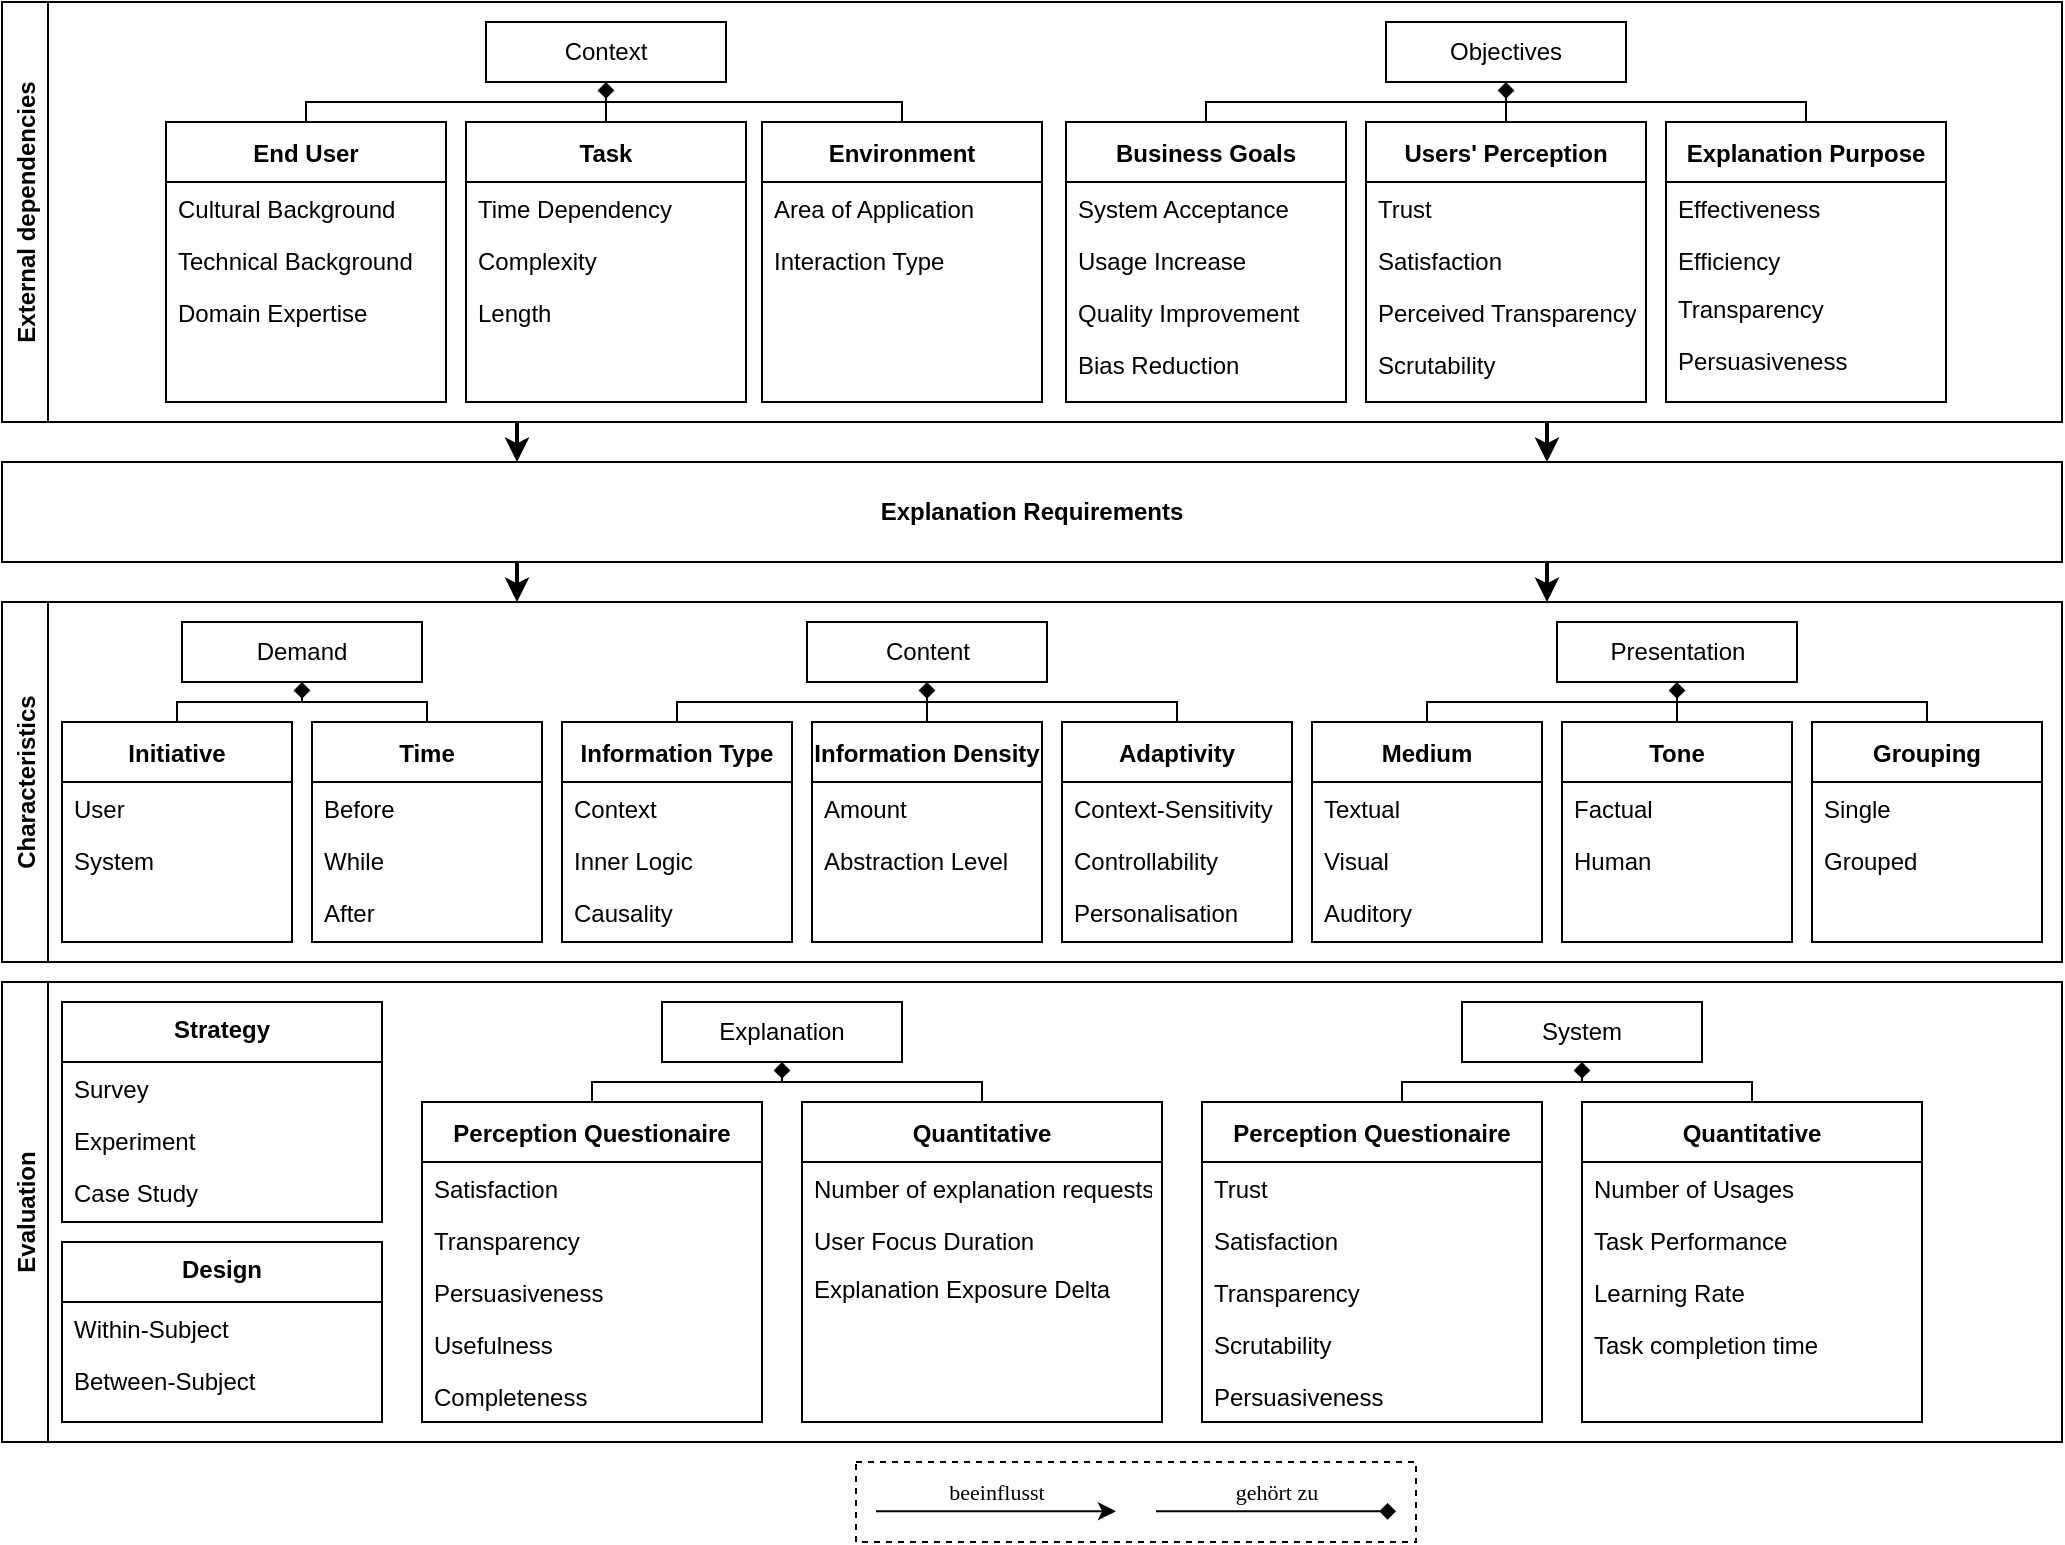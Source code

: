 <mxfile version="15.1.3" type="device"><diagram id="C5RBs43oDa-KdzZeNtuy" name="Page-1"><mxGraphModel dx="3444" dy="2651" grid="1" gridSize="10" guides="1" tooltips="1" connect="1" arrows="1" fold="1" page="1" pageScale="1" pageWidth="1169" pageHeight="827" math="0" shadow="0"><root><mxCell id="WIyWlLk6GJQsqaUBKTNV-0"/><mxCell id="WIyWlLk6GJQsqaUBKTNV-1" parent="WIyWlLk6GJQsqaUBKTNV-0"/><mxCell id="zXlkNPtyIkd81GcquIvF-4" value="Characteristics" style="swimlane;horizontal=0;" parent="WIyWlLk6GJQsqaUBKTNV-1" vertex="1"><mxGeometry x="-2320" y="-1340" width="1030" height="180" as="geometry"/></mxCell><mxCell id="cX1JRRFz-SlG2Lnxs6gq-3" style="edgeStyle=orthogonalEdgeStyle;rounded=0;orthogonalLoop=1;jettySize=auto;html=1;exitX=0.5;exitY=1;exitDx=0;exitDy=0;entryX=0.5;entryY=0;entryDx=0;entryDy=0;endArrow=none;endFill=0;" parent="zXlkNPtyIkd81GcquIvF-4" source="axrRriiLc44dSIja1zBE-99" target="axrRriiLc44dSIja1zBE-93" edge="1"><mxGeometry relative="1" as="geometry"><Array as="points"><mxPoint x="463" y="50"/><mxPoint x="588" y="50"/></Array></mxGeometry></mxCell><mxCell id="cX1JRRFz-SlG2Lnxs6gq-4" style="edgeStyle=orthogonalEdgeStyle;rounded=0;orthogonalLoop=1;jettySize=auto;html=1;exitX=0.5;exitY=1;exitDx=0;exitDy=0;entryX=0.5;entryY=0;entryDx=0;entryDy=0;endArrow=none;endFill=0;startArrow=diamond;startFill=1;" parent="zXlkNPtyIkd81GcquIvF-4" source="axrRriiLc44dSIja1zBE-99" target="axrRriiLc44dSIja1zBE-85" edge="1"><mxGeometry relative="1" as="geometry"><Array as="points"><mxPoint x="463" y="50"/><mxPoint x="338" y="50"/></Array></mxGeometry></mxCell><mxCell id="axrRriiLc44dSIja1zBE-99" value="Content" style="rounded=0;whiteSpace=wrap;html=1;" parent="zXlkNPtyIkd81GcquIvF-4" vertex="1"><mxGeometry x="402.5" y="10" width="120" height="30" as="geometry"/></mxCell><mxCell id="cX1JRRFz-SlG2Lnxs6gq-1" style="edgeStyle=orthogonalEdgeStyle;rounded=0;orthogonalLoop=1;jettySize=auto;html=1;exitX=0.5;exitY=1;exitDx=0;exitDy=0;entryX=0.5;entryY=0;entryDx=0;entryDy=0;endArrow=none;endFill=0;" parent="zXlkNPtyIkd81GcquIvF-4" source="4n96px9XmfsEtVFsLmV_-21" target="4n96px9XmfsEtVFsLmV_-15" edge="1"><mxGeometry relative="1" as="geometry"/></mxCell><mxCell id="cX1JRRFz-SlG2Lnxs6gq-2" style="edgeStyle=orthogonalEdgeStyle;rounded=0;orthogonalLoop=1;jettySize=auto;html=1;exitX=0.5;exitY=1;exitDx=0;exitDy=0;entryX=0.5;entryY=0;entryDx=0;entryDy=0;endArrow=none;endFill=0;" parent="zXlkNPtyIkd81GcquIvF-4" source="4n96px9XmfsEtVFsLmV_-21" target="4n96px9XmfsEtVFsLmV_-11" edge="1"><mxGeometry relative="1" as="geometry"><Array as="points"><mxPoint x="838" y="50"/><mxPoint x="963" y="50"/></Array></mxGeometry></mxCell><mxCell id="4n96px9XmfsEtVFsLmV_-21" value="Presentation" style="rounded=0;whiteSpace=wrap;html=1;" parent="zXlkNPtyIkd81GcquIvF-4" vertex="1"><mxGeometry x="777.5" y="10" width="120" height="30" as="geometry"/></mxCell><mxCell id="4n96px9XmfsEtVFsLmV_-40" style="edgeStyle=orthogonalEdgeStyle;rounded=0;orthogonalLoop=1;jettySize=auto;html=1;exitX=0.5;exitY=0;exitDx=0;exitDy=0;entryX=0.5;entryY=1;entryDx=0;entryDy=0;endArrow=diamond;endFill=1;startArrow=none;startFill=0;" parent="zXlkNPtyIkd81GcquIvF-4" source="4n96px9XmfsEtVFsLmV_-4" target="4n96px9XmfsEtVFsLmV_-21" edge="1"><mxGeometry relative="1" as="geometry"><Array as="points"><mxPoint x="713" y="50"/><mxPoint x="838" y="50"/></Array></mxGeometry></mxCell><mxCell id="4n96px9XmfsEtVFsLmV_-4" value="Medium" style="swimlane;fontStyle=1;align=center;verticalAlign=middle;childLayout=stackLayout;horizontal=1;startSize=30;horizontalStack=0;resizeParent=1;resizeLast=0;collapsible=1;marginBottom=0;rounded=0;shadow=0;strokeWidth=1;" parent="zXlkNPtyIkd81GcquIvF-4" vertex="1"><mxGeometry x="655" y="60" width="115" height="110" as="geometry"><mxRectangle x="20" y="320" width="160" height="26" as="alternateBounds"/></mxGeometry></mxCell><mxCell id="4n96px9XmfsEtVFsLmV_-5" value="Textual" style="text;align=left;verticalAlign=top;spacingLeft=4;spacingRight=4;overflow=hidden;rotatable=0;points=[[0,0.5],[1,0.5]];portConstraint=eastwest;" parent="4n96px9XmfsEtVFsLmV_-4" vertex="1"><mxGeometry y="30" width="115" height="26" as="geometry"/></mxCell><mxCell id="4n96px9XmfsEtVFsLmV_-7" value="Visual" style="text;align=left;verticalAlign=top;spacingLeft=4;spacingRight=4;overflow=hidden;rotatable=0;points=[[0,0.5],[1,0.5]];portConstraint=eastwest;rounded=0;shadow=0;html=0;" parent="4n96px9XmfsEtVFsLmV_-4" vertex="1"><mxGeometry y="56" width="115" height="26" as="geometry"/></mxCell><mxCell id="4n96px9XmfsEtVFsLmV_-6" value="Auditory" style="text;align=left;verticalAlign=top;spacingLeft=4;spacingRight=4;overflow=hidden;rotatable=0;points=[[0,0.5],[1,0.5]];portConstraint=eastwest;rounded=0;shadow=0;html=0;" parent="4n96px9XmfsEtVFsLmV_-4" vertex="1"><mxGeometry y="82" width="115" height="26" as="geometry"/></mxCell><mxCell id="4n96px9XmfsEtVFsLmV_-15" value="Tone" style="swimlane;fontStyle=1;align=center;verticalAlign=middle;childLayout=stackLayout;horizontal=1;startSize=30;horizontalStack=0;resizeParent=1;resizeLast=0;collapsible=1;marginBottom=0;rounded=0;shadow=0;strokeWidth=1;" parent="zXlkNPtyIkd81GcquIvF-4" vertex="1"><mxGeometry x="780" y="60" width="115" height="110" as="geometry"><mxRectangle x="20" y="320" width="160" height="26" as="alternateBounds"/></mxGeometry></mxCell><mxCell id="4n96px9XmfsEtVFsLmV_-17" value="Factual" style="text;align=left;verticalAlign=top;spacingLeft=4;spacingRight=4;overflow=hidden;rotatable=0;points=[[0,0.5],[1,0.5]];portConstraint=eastwest;rounded=0;shadow=0;html=0;" parent="4n96px9XmfsEtVFsLmV_-15" vertex="1"><mxGeometry y="30" width="115" height="26" as="geometry"/></mxCell><mxCell id="4n96px9XmfsEtVFsLmV_-16" value="Human" style="text;align=left;verticalAlign=top;spacingLeft=4;spacingRight=4;overflow=hidden;rotatable=0;points=[[0,0.5],[1,0.5]];portConstraint=eastwest;" parent="4n96px9XmfsEtVFsLmV_-15" vertex="1"><mxGeometry y="56" width="115" height="26" as="geometry"/></mxCell><mxCell id="axrRriiLc44dSIja1zBE-85" value="Information Type" style="swimlane;fontStyle=1;align=center;verticalAlign=middle;childLayout=stackLayout;horizontal=1;startSize=30;horizontalStack=0;resizeParent=1;resizeLast=0;collapsible=1;marginBottom=0;rounded=0;shadow=0;strokeWidth=1;" parent="zXlkNPtyIkd81GcquIvF-4" vertex="1"><mxGeometry x="280" y="60" width="115" height="110" as="geometry"><mxRectangle x="20" y="320" width="160" height="26" as="alternateBounds"/></mxGeometry></mxCell><mxCell id="axrRriiLc44dSIja1zBE-86" value="Context" style="text;align=left;verticalAlign=top;spacingLeft=4;spacingRight=4;overflow=hidden;rotatable=0;points=[[0,0.5],[1,0.5]];portConstraint=eastwest;" parent="axrRriiLc44dSIja1zBE-85" vertex="1"><mxGeometry y="30" width="115" height="26" as="geometry"/></mxCell><mxCell id="axrRriiLc44dSIja1zBE-87" value="Inner Logic" style="text;align=left;verticalAlign=top;spacingLeft=4;spacingRight=4;overflow=hidden;rotatable=0;points=[[0,0.5],[1,0.5]];portConstraint=eastwest;rounded=0;shadow=0;html=0;" parent="axrRriiLc44dSIja1zBE-85" vertex="1"><mxGeometry y="56" width="115" height="26" as="geometry"/></mxCell><mxCell id="axrRriiLc44dSIja1zBE-88" value="Causality" style="text;align=left;verticalAlign=top;spacingLeft=4;spacingRight=4;overflow=hidden;rotatable=0;points=[[0,0.5],[1,0.5]];portConstraint=eastwest;rounded=0;shadow=0;html=0;" parent="axrRriiLc44dSIja1zBE-85" vertex="1"><mxGeometry y="82" width="115" height="26" as="geometry"/></mxCell><mxCell id="axrRriiLc44dSIja1zBE-90" value="Information Density" style="swimlane;fontStyle=1;align=center;verticalAlign=middle;childLayout=stackLayout;horizontal=1;startSize=30;horizontalStack=0;resizeParent=1;resizeLast=0;collapsible=1;marginBottom=0;rounded=0;shadow=0;strokeWidth=1;" parent="zXlkNPtyIkd81GcquIvF-4" vertex="1"><mxGeometry x="405" y="60" width="115" height="110" as="geometry"><mxRectangle x="20" y="320" width="160" height="26" as="alternateBounds"/></mxGeometry></mxCell><mxCell id="axrRriiLc44dSIja1zBE-92" value="Amount" style="text;align=left;verticalAlign=top;spacingLeft=4;spacingRight=4;overflow=hidden;rotatable=0;points=[[0,0.5],[1,0.5]];portConstraint=eastwest;rounded=0;shadow=0;html=0;" parent="axrRriiLc44dSIja1zBE-90" vertex="1"><mxGeometry y="30" width="115" height="26" as="geometry"/></mxCell><mxCell id="axrRriiLc44dSIja1zBE-91" value="Abstraction Level" style="text;align=left;verticalAlign=top;spacingLeft=4;spacingRight=4;overflow=hidden;rotatable=0;points=[[0,0.5],[1,0.5]];portConstraint=eastwest;" parent="axrRriiLc44dSIja1zBE-90" vertex="1"><mxGeometry y="56" width="115" height="26" as="geometry"/></mxCell><mxCell id="axrRriiLc44dSIja1zBE-98" style="edgeStyle=orthogonalEdgeStyle;rounded=0;orthogonalLoop=1;jettySize=auto;html=1;entryX=0.5;entryY=0;entryDx=0;entryDy=0;endArrow=none;endFill=0;" parent="zXlkNPtyIkd81GcquIvF-4" source="axrRriiLc44dSIja1zBE-99" target="axrRriiLc44dSIja1zBE-90" edge="1"><mxGeometry x="-710" y="-195" as="geometry"/></mxCell><mxCell id="axrRriiLc44dSIja1zBE-93" value="Adaptivity" style="swimlane;fontStyle=1;align=center;verticalAlign=middle;childLayout=stackLayout;horizontal=1;startSize=30;horizontalStack=0;resizeParent=1;resizeLast=0;collapsible=1;marginBottom=0;rounded=0;shadow=0;strokeWidth=1;" parent="zXlkNPtyIkd81GcquIvF-4" vertex="1"><mxGeometry x="530" y="60" width="115" height="110" as="geometry"><mxRectangle x="20" y="320" width="160" height="26" as="alternateBounds"/></mxGeometry></mxCell><mxCell id="axrRriiLc44dSIja1zBE-96" value="Context-Sensitivity" style="text;align=left;verticalAlign=top;spacingLeft=4;spacingRight=4;overflow=hidden;rotatable=0;points=[[0,0.5],[1,0.5]];portConstraint=eastwest;rounded=0;shadow=0;html=0;" parent="axrRriiLc44dSIja1zBE-93" vertex="1"><mxGeometry y="30" width="115" height="26" as="geometry"/></mxCell><mxCell id="axrRriiLc44dSIja1zBE-94" value="Controllability" style="text;align=left;verticalAlign=top;spacingLeft=4;spacingRight=4;overflow=hidden;rotatable=0;points=[[0,0.5],[1,0.5]];portConstraint=eastwest;" parent="axrRriiLc44dSIja1zBE-93" vertex="1"><mxGeometry y="56" width="115" height="26" as="geometry"/></mxCell><mxCell id="axrRriiLc44dSIja1zBE-95" value="Personalisation" style="text;align=left;verticalAlign=top;spacingLeft=4;spacingRight=4;overflow=hidden;rotatable=0;points=[[0,0.5],[1,0.5]];portConstraint=eastwest;rounded=0;shadow=0;html=0;" parent="axrRriiLc44dSIja1zBE-93" vertex="1"><mxGeometry y="82" width="115" height="28" as="geometry"/></mxCell><mxCell id="4n96px9XmfsEtVFsLmV_-26" value="Demand" style="rounded=0;whiteSpace=wrap;html=1;" parent="zXlkNPtyIkd81GcquIvF-4" vertex="1"><mxGeometry x="90" y="10" width="120" height="30" as="geometry"/></mxCell><mxCell id="4n96px9XmfsEtVFsLmV_-27" value="Time" style="swimlane;fontStyle=1;align=center;verticalAlign=middle;childLayout=stackLayout;horizontal=1;startSize=30;horizontalStack=0;resizeParent=1;resizeLast=0;collapsible=1;marginBottom=0;rounded=0;shadow=0;strokeWidth=1;" parent="zXlkNPtyIkd81GcquIvF-4" vertex="1"><mxGeometry x="155" y="60" width="115" height="110" as="geometry"><mxRectangle x="20" y="320" width="160" height="26" as="alternateBounds"/></mxGeometry></mxCell><mxCell id="4n96px9XmfsEtVFsLmV_-28" value="Before" style="text;align=left;verticalAlign=top;spacingLeft=4;spacingRight=4;overflow=hidden;rotatable=0;points=[[0,0.5],[1,0.5]];portConstraint=eastwest;" parent="4n96px9XmfsEtVFsLmV_-27" vertex="1"><mxGeometry y="30" width="115" height="26" as="geometry"/></mxCell><mxCell id="4n96px9XmfsEtVFsLmV_-29" value="While" style="text;align=left;verticalAlign=top;spacingLeft=4;spacingRight=4;overflow=hidden;rotatable=0;points=[[0,0.5],[1,0.5]];portConstraint=eastwest;rounded=0;shadow=0;html=0;" parent="4n96px9XmfsEtVFsLmV_-27" vertex="1"><mxGeometry y="56" width="115" height="26" as="geometry"/></mxCell><mxCell id="zXlkNPtyIkd81GcquIvF-29" value="After" style="text;align=left;verticalAlign=top;spacingLeft=4;spacingRight=4;overflow=hidden;rotatable=0;points=[[0,0.5],[1,0.5]];portConstraint=eastwest;rounded=0;shadow=0;html=0;" parent="4n96px9XmfsEtVFsLmV_-27" vertex="1"><mxGeometry y="82" width="115" height="26" as="geometry"/></mxCell><mxCell id="4n96px9XmfsEtVFsLmV_-33" style="edgeStyle=orthogonalEdgeStyle;rounded=0;orthogonalLoop=1;jettySize=auto;html=1;exitX=0.5;exitY=1;exitDx=0;exitDy=0;entryX=0.5;entryY=0;entryDx=0;entryDy=0;endArrow=none;endFill=0;" parent="zXlkNPtyIkd81GcquIvF-4" source="4n96px9XmfsEtVFsLmV_-26" target="4n96px9XmfsEtVFsLmV_-27" edge="1"><mxGeometry relative="1" as="geometry"><Array as="points"><mxPoint x="150" y="50"/><mxPoint x="213" y="50"/></Array></mxGeometry></mxCell><mxCell id="4n96px9XmfsEtVFsLmV_-11" value="Grouping" style="swimlane;fontStyle=1;align=center;verticalAlign=middle;childLayout=stackLayout;horizontal=1;startSize=30;horizontalStack=0;resizeParent=1;resizeLast=0;collapsible=1;marginBottom=0;rounded=0;shadow=0;strokeWidth=1;" parent="zXlkNPtyIkd81GcquIvF-4" vertex="1"><mxGeometry x="905" y="60" width="115" height="110" as="geometry"><mxRectangle x="20" y="320" width="160" height="26" as="alternateBounds"/></mxGeometry></mxCell><mxCell id="4n96px9XmfsEtVFsLmV_-12" value="Single" style="text;align=left;verticalAlign=top;spacingLeft=4;spacingRight=4;overflow=hidden;rotatable=0;points=[[0,0.5],[1,0.5]];portConstraint=eastwest;" parent="4n96px9XmfsEtVFsLmV_-11" vertex="1"><mxGeometry y="30" width="115" height="26" as="geometry"/></mxCell><mxCell id="4n96px9XmfsEtVFsLmV_-13" value="Grouped" style="text;align=left;verticalAlign=top;spacingLeft=4;spacingRight=4;overflow=hidden;rotatable=0;points=[[0,0.5],[1,0.5]];portConstraint=eastwest;rounded=0;shadow=0;html=0;" parent="4n96px9XmfsEtVFsLmV_-11" vertex="1"><mxGeometry y="56" width="115" height="26" as="geometry"/></mxCell><mxCell id="4n96px9XmfsEtVFsLmV_-30" value="Initiative" style="swimlane;fontStyle=1;align=center;verticalAlign=middle;childLayout=stackLayout;horizontal=1;startSize=30;horizontalStack=0;resizeParent=1;resizeLast=0;collapsible=1;marginBottom=0;rounded=0;shadow=0;strokeWidth=1;" parent="zXlkNPtyIkd81GcquIvF-4" vertex="1"><mxGeometry x="30" y="60" width="115" height="110" as="geometry"><mxRectangle x="20" y="320" width="160" height="26" as="alternateBounds"/></mxGeometry></mxCell><mxCell id="zXlkNPtyIkd81GcquIvF-32" value="User" style="text;align=left;verticalAlign=top;spacingLeft=4;spacingRight=4;overflow=hidden;rotatable=0;points=[[0,0.5],[1,0.5]];portConstraint=eastwest;" parent="4n96px9XmfsEtVFsLmV_-30" vertex="1"><mxGeometry y="30" width="115" height="26" as="geometry"/></mxCell><mxCell id="4n96px9XmfsEtVFsLmV_-32" value="System" style="text;align=left;verticalAlign=top;spacingLeft=4;spacingRight=4;overflow=hidden;rotatable=0;points=[[0,0.5],[1,0.5]];portConstraint=eastwest;rounded=0;shadow=0;html=0;" parent="4n96px9XmfsEtVFsLmV_-30" vertex="1"><mxGeometry y="56" width="115" height="26" as="geometry"/></mxCell><mxCell id="4n96px9XmfsEtVFsLmV_-34" style="edgeStyle=orthogonalEdgeStyle;rounded=0;orthogonalLoop=1;jettySize=auto;html=1;exitX=0.5;exitY=1;exitDx=0;exitDy=0;entryX=0.5;entryY=0;entryDx=0;entryDy=0;endArrow=none;endFill=0;startArrow=diamond;startFill=1;" parent="zXlkNPtyIkd81GcquIvF-4" source="4n96px9XmfsEtVFsLmV_-26" target="4n96px9XmfsEtVFsLmV_-30" edge="1"><mxGeometry relative="1" as="geometry"><Array as="points"><mxPoint x="150" y="50"/><mxPoint x="88" y="50"/></Array></mxGeometry></mxCell><mxCell id="zXlkNPtyIkd81GcquIvF-18" value="Evaluation" style="swimlane;horizontal=0;" parent="WIyWlLk6GJQsqaUBKTNV-1" vertex="1"><mxGeometry x="-2320" y="-1150" width="1030" height="230" as="geometry"/></mxCell><mxCell id="axrRriiLc44dSIja1zBE-63" value="Strategy" style="swimlane;fontStyle=1;align=center;verticalAlign=top;childLayout=stackLayout;horizontal=1;startSize=30;horizontalStack=0;resizeParent=1;resizeLast=0;collapsible=1;marginBottom=0;rounded=0;shadow=0;strokeWidth=1;" parent="zXlkNPtyIkd81GcquIvF-18" vertex="1"><mxGeometry x="30" y="10" width="160" height="110" as="geometry"><mxRectangle x="50" y="20" width="160" height="26" as="alternateBounds"/></mxGeometry></mxCell><mxCell id="D0WJpJhbZsLhA6rSpBcb-38" value="Survey" style="text;align=left;verticalAlign=top;spacingLeft=4;spacingRight=4;overflow=hidden;rotatable=0;points=[[0,0.5],[1,0.5]];portConstraint=eastwest;rounded=0;shadow=0;html=0;" parent="axrRriiLc44dSIja1zBE-63" vertex="1"><mxGeometry y="30" width="160" height="26" as="geometry"/></mxCell><mxCell id="D0WJpJhbZsLhA6rSpBcb-37" value="Experiment" style="text;align=left;verticalAlign=top;spacingLeft=4;spacingRight=4;overflow=hidden;rotatable=0;points=[[0,0.5],[1,0.5]];portConstraint=eastwest;rounded=0;shadow=0;html=0;" parent="axrRriiLc44dSIja1zBE-63" vertex="1"><mxGeometry y="56" width="160" height="26" as="geometry"/></mxCell><mxCell id="D0WJpJhbZsLhA6rSpBcb-39" value="Case Study" style="text;align=left;verticalAlign=top;spacingLeft=4;spacingRight=4;overflow=hidden;rotatable=0;points=[[0,0.5],[1,0.5]];portConstraint=eastwest;rounded=0;shadow=0;html=0;" parent="axrRriiLc44dSIja1zBE-63" vertex="1"><mxGeometry y="82" width="160" height="26" as="geometry"/></mxCell><mxCell id="axrRriiLc44dSIja1zBE-67" value="Perception Questionaire" style="swimlane;fontStyle=1;align=center;verticalAlign=middle;childLayout=stackLayout;horizontal=1;startSize=30;horizontalStack=0;resizeParent=1;resizeLast=0;collapsible=1;marginBottom=0;rounded=0;shadow=0;strokeWidth=1;" parent="zXlkNPtyIkd81GcquIvF-18" vertex="1"><mxGeometry x="600" y="60" width="170" height="160" as="geometry"><mxRectangle x="20" y="320" width="160" height="26" as="alternateBounds"/></mxGeometry></mxCell><mxCell id="D0WJpJhbZsLhA6rSpBcb-48" value="Trust" style="text;align=left;verticalAlign=top;spacingLeft=4;spacingRight=4;overflow=hidden;rotatable=0;points=[[0,0.5],[1,0.5]];portConstraint=eastwest;rounded=0;shadow=0;html=0;" parent="axrRriiLc44dSIja1zBE-67" vertex="1"><mxGeometry y="30" width="170" height="26" as="geometry"/></mxCell><mxCell id="D0WJpJhbZsLhA6rSpBcb-49" value="Satisfaction" style="text;align=left;verticalAlign=top;spacingLeft=4;spacingRight=4;overflow=hidden;rotatable=0;points=[[0,0.5],[1,0.5]];portConstraint=eastwest;rounded=0;shadow=0;html=0;" parent="axrRriiLc44dSIja1zBE-67" vertex="1"><mxGeometry y="56" width="170" height="26" as="geometry"/></mxCell><mxCell id="D0WJpJhbZsLhA6rSpBcb-44" value="Transparency" style="text;align=left;verticalAlign=top;spacingLeft=4;spacingRight=4;overflow=hidden;rotatable=0;points=[[0,0.5],[1,0.5]];portConstraint=eastwest;rounded=0;shadow=0;html=0;" parent="axrRriiLc44dSIja1zBE-67" vertex="1"><mxGeometry y="82" width="170" height="26" as="geometry"/></mxCell><mxCell id="D0WJpJhbZsLhA6rSpBcb-52" value="Scrutability" style="text;align=left;verticalAlign=top;spacingLeft=4;spacingRight=4;overflow=hidden;rotatable=0;points=[[0,0.5],[1,0.5]];portConstraint=eastwest;rounded=0;shadow=0;html=0;" parent="axrRriiLc44dSIja1zBE-67" vertex="1"><mxGeometry y="108" width="170" height="26" as="geometry"/></mxCell><mxCell id="D0WJpJhbZsLhA6rSpBcb-53" value="Persuasiveness" style="text;align=left;verticalAlign=top;spacingLeft=4;spacingRight=4;overflow=hidden;rotatable=0;points=[[0,0.5],[1,0.5]];portConstraint=eastwest;rounded=0;shadow=0;html=0;" parent="axrRriiLc44dSIja1zBE-67" vertex="1"><mxGeometry y="134" width="170" height="26" as="geometry"/></mxCell><mxCell id="6MqrEn70-jfwZm6camGe-13" style="edgeStyle=orthogonalEdgeStyle;rounded=0;orthogonalLoop=1;jettySize=auto;html=1;exitX=0.5;exitY=1;exitDx=0;exitDy=0;endArrow=none;endFill=0;startArrow=diamond;startFill=1;" parent="zXlkNPtyIkd81GcquIvF-18" source="D0WJpJhbZsLhA6rSpBcb-40" target="axrRriiLc44dSIja1zBE-67" edge="1"><mxGeometry relative="1" as="geometry"><Array as="points"><mxPoint x="790" y="50"/><mxPoint x="700" y="50"/></Array></mxGeometry></mxCell><mxCell id="6MqrEn70-jfwZm6camGe-14" style="edgeStyle=orthogonalEdgeStyle;rounded=0;orthogonalLoop=1;jettySize=auto;html=1;exitX=0.5;exitY=1;exitDx=0;exitDy=0;entryX=0.5;entryY=0;entryDx=0;entryDy=0;endArrow=none;endFill=0;" parent="zXlkNPtyIkd81GcquIvF-18" source="D0WJpJhbZsLhA6rSpBcb-40" target="D0WJpJhbZsLhA6rSpBcb-41" edge="1"><mxGeometry relative="1" as="geometry"><Array as="points"><mxPoint x="805" y="50"/><mxPoint x="910" y="50"/></Array></mxGeometry></mxCell><mxCell id="D0WJpJhbZsLhA6rSpBcb-40" value="System" style="rounded=0;whiteSpace=wrap;html=1;" parent="zXlkNPtyIkd81GcquIvF-18" vertex="1"><mxGeometry x="730" y="10" width="120" height="30" as="geometry"/></mxCell><mxCell id="D0WJpJhbZsLhA6rSpBcb-41" value="Quantitative" style="swimlane;fontStyle=1;align=center;verticalAlign=middle;childLayout=stackLayout;horizontal=1;startSize=30;horizontalStack=0;resizeParent=1;resizeLast=0;collapsible=1;marginBottom=0;rounded=0;shadow=0;strokeWidth=1;" parent="zXlkNPtyIkd81GcquIvF-18" vertex="1"><mxGeometry x="790" y="60" width="170" height="160" as="geometry"><mxRectangle x="20" y="320" width="160" height="26" as="alternateBounds"/></mxGeometry></mxCell><mxCell id="D0WJpJhbZsLhA6rSpBcb-45" value="Number of Usages" style="text;align=left;verticalAlign=top;spacingLeft=4;spacingRight=4;overflow=hidden;rotatable=0;points=[[0,0.5],[1,0.5]];portConstraint=eastwest;rounded=0;shadow=0;html=0;" parent="D0WJpJhbZsLhA6rSpBcb-41" vertex="1"><mxGeometry y="30" width="170" height="26" as="geometry"/></mxCell><mxCell id="D0WJpJhbZsLhA6rSpBcb-46" value="Task Performance" style="text;align=left;verticalAlign=top;spacingLeft=4;spacingRight=4;overflow=hidden;rotatable=0;points=[[0,0.5],[1,0.5]];portConstraint=eastwest;rounded=0;shadow=0;html=0;" parent="D0WJpJhbZsLhA6rSpBcb-41" vertex="1"><mxGeometry y="56" width="170" height="26" as="geometry"/></mxCell><mxCell id="D0WJpJhbZsLhA6rSpBcb-50" value="Learning Rate" style="text;align=left;verticalAlign=top;spacingLeft=4;spacingRight=4;overflow=hidden;rotatable=0;points=[[0,0.5],[1,0.5]];portConstraint=eastwest;rounded=0;shadow=0;html=0;" parent="D0WJpJhbZsLhA6rSpBcb-41" vertex="1"><mxGeometry y="82" width="170" height="26" as="geometry"/></mxCell><mxCell id="D0WJpJhbZsLhA6rSpBcb-47" value="Task completion time" style="text;align=left;verticalAlign=top;spacingLeft=4;spacingRight=4;overflow=hidden;rotatable=0;points=[[0,0.5],[1,0.5]];portConstraint=eastwest;rounded=0;shadow=0;html=0;" parent="D0WJpJhbZsLhA6rSpBcb-41" vertex="1"><mxGeometry y="108" width="170" height="26" as="geometry"/></mxCell><mxCell id="6MqrEn70-jfwZm6camGe-6" style="edgeStyle=orthogonalEdgeStyle;rounded=0;orthogonalLoop=1;jettySize=auto;html=1;exitX=0.5;exitY=1;exitDx=0;exitDy=0;entryX=0.5;entryY=0;entryDx=0;entryDy=0;endArrow=none;endFill=0;startArrow=diamond;startFill=1;" parent="zXlkNPtyIkd81GcquIvF-18" source="v6tm-O2M08MjZKNPsU8u-0" target="v6tm-O2M08MjZKNPsU8u-1" edge="1"><mxGeometry relative="1" as="geometry"><Array as="points"><mxPoint x="370" y="50"/><mxPoint x="285" y="50"/></Array></mxGeometry></mxCell><mxCell id="6MqrEn70-jfwZm6camGe-7" style="edgeStyle=orthogonalEdgeStyle;rounded=0;orthogonalLoop=1;jettySize=auto;html=1;exitX=0.5;exitY=1;exitDx=0;exitDy=0;entryX=0.5;entryY=0;entryDx=0;entryDy=0;endArrow=none;endFill=0;" parent="zXlkNPtyIkd81GcquIvF-18" source="v6tm-O2M08MjZKNPsU8u-0" target="6MqrEn70-jfwZm6camGe-0" edge="1"><mxGeometry relative="1" as="geometry"><Array as="points"><mxPoint x="370" y="50"/><mxPoint x="452" y="50"/></Array></mxGeometry></mxCell><mxCell id="v6tm-O2M08MjZKNPsU8u-0" value="Explanation" style="rounded=0;whiteSpace=wrap;html=1;" parent="zXlkNPtyIkd81GcquIvF-18" vertex="1"><mxGeometry x="330" y="10" width="120" height="30" as="geometry"/></mxCell><mxCell id="v6tm-O2M08MjZKNPsU8u-1" value="Perception Questionaire" style="swimlane;fontStyle=1;align=center;verticalAlign=middle;childLayout=stackLayout;horizontal=1;startSize=30;horizontalStack=0;resizeParent=1;resizeLast=0;collapsible=1;marginBottom=0;rounded=0;shadow=0;strokeWidth=1;" parent="zXlkNPtyIkd81GcquIvF-18" vertex="1"><mxGeometry x="210" y="60" width="170" height="160" as="geometry"><mxRectangle x="20" y="320" width="160" height="26" as="alternateBounds"/></mxGeometry></mxCell><mxCell id="v6tm-O2M08MjZKNPsU8u-5" value="Satisfaction" style="text;align=left;verticalAlign=top;spacingLeft=4;spacingRight=4;overflow=hidden;rotatable=0;points=[[0,0.5],[1,0.5]];portConstraint=eastwest;rounded=0;shadow=0;html=0;" parent="v6tm-O2M08MjZKNPsU8u-1" vertex="1"><mxGeometry y="30" width="170" height="26" as="geometry"/></mxCell><mxCell id="v6tm-O2M08MjZKNPsU8u-4" value="Transparency" style="text;align=left;verticalAlign=top;spacingLeft=4;spacingRight=4;overflow=hidden;rotatable=0;points=[[0,0.5],[1,0.5]];portConstraint=eastwest;rounded=0;shadow=0;html=0;" parent="v6tm-O2M08MjZKNPsU8u-1" vertex="1"><mxGeometry y="56" width="170" height="26" as="geometry"/></mxCell><mxCell id="v6tm-O2M08MjZKNPsU8u-6" value="Persuasiveness" style="text;align=left;verticalAlign=top;spacingLeft=4;spacingRight=4;overflow=hidden;rotatable=0;points=[[0,0.5],[1,0.5]];portConstraint=eastwest;rounded=0;shadow=0;html=0;" parent="v6tm-O2M08MjZKNPsU8u-1" vertex="1"><mxGeometry y="82" width="170" height="26" as="geometry"/></mxCell><mxCell id="v6tm-O2M08MjZKNPsU8u-2" value="Usefulness" style="text;align=left;verticalAlign=top;spacingLeft=4;spacingRight=4;overflow=hidden;rotatable=0;points=[[0,0.5],[1,0.5]];portConstraint=eastwest;rounded=0;shadow=0;html=0;" parent="v6tm-O2M08MjZKNPsU8u-1" vertex="1"><mxGeometry y="108" width="170" height="26" as="geometry"/></mxCell><mxCell id="v6tm-O2M08MjZKNPsU8u-3" value="Completeness" style="text;align=left;verticalAlign=top;spacingLeft=4;spacingRight=4;overflow=hidden;rotatable=0;points=[[0,0.5],[1,0.5]];portConstraint=eastwest;rounded=0;shadow=0;html=0;" parent="v6tm-O2M08MjZKNPsU8u-1" vertex="1"><mxGeometry y="134" width="170" height="26" as="geometry"/></mxCell><mxCell id="6MqrEn70-jfwZm6camGe-0" value="Quantitative" style="swimlane;fontStyle=1;align=center;verticalAlign=middle;childLayout=stackLayout;horizontal=1;startSize=30;horizontalStack=0;resizeParent=1;resizeLast=0;collapsible=1;marginBottom=0;rounded=0;shadow=0;strokeWidth=1;" parent="zXlkNPtyIkd81GcquIvF-18" vertex="1"><mxGeometry x="400" y="60" width="180" height="160" as="geometry"><mxRectangle x="20" y="320" width="160" height="26" as="alternateBounds"/></mxGeometry></mxCell><mxCell id="6MqrEn70-jfwZm6camGe-1" value="Number of explanation requests" style="text;align=left;verticalAlign=top;spacingLeft=4;spacingRight=4;overflow=hidden;rotatable=0;points=[[0,0.5],[1,0.5]];portConstraint=eastwest;rounded=0;shadow=0;html=0;" parent="6MqrEn70-jfwZm6camGe-0" vertex="1"><mxGeometry y="30" width="180" height="26" as="geometry"/></mxCell><mxCell id="6MqrEn70-jfwZm6camGe-2" value="User Focus Duration" style="text;align=left;verticalAlign=top;spacingLeft=4;spacingRight=4;overflow=hidden;rotatable=0;points=[[0,0.5],[1,0.5]];portConstraint=eastwest;rounded=0;shadow=0;html=0;" parent="6MqrEn70-jfwZm6camGe-0" vertex="1"><mxGeometry y="56" width="180" height="24" as="geometry"/></mxCell><mxCell id="6MqrEn70-jfwZm6camGe-15" value="Explanation Exposure Delta" style="text;align=left;verticalAlign=top;spacingLeft=4;spacingRight=4;overflow=hidden;rotatable=0;points=[[0,0.5],[1,0.5]];portConstraint=eastwest;rounded=0;shadow=0;html=0;" parent="6MqrEn70-jfwZm6camGe-0" vertex="1"><mxGeometry y="80" width="180" height="24" as="geometry"/></mxCell><mxCell id="6MqrEn70-jfwZm6camGe-9" value="Design" style="swimlane;fontStyle=1;align=center;verticalAlign=top;childLayout=stackLayout;horizontal=1;startSize=30;horizontalStack=0;resizeParent=1;resizeLast=0;collapsible=1;marginBottom=0;rounded=0;shadow=0;strokeWidth=1;" parent="zXlkNPtyIkd81GcquIvF-18" vertex="1"><mxGeometry x="30" y="130" width="160" height="90" as="geometry"><mxRectangle x="50" y="20" width="160" height="26" as="alternateBounds"/></mxGeometry></mxCell><mxCell id="6MqrEn70-jfwZm6camGe-10" value="Within-Subject" style="text;align=left;verticalAlign=top;spacingLeft=4;spacingRight=4;overflow=hidden;rotatable=0;points=[[0,0.5],[1,0.5]];portConstraint=eastwest;rounded=0;shadow=0;html=0;" parent="6MqrEn70-jfwZm6camGe-9" vertex="1"><mxGeometry y="30" width="160" height="26" as="geometry"/></mxCell><mxCell id="6MqrEn70-jfwZm6camGe-11" value="Between-Subject" style="text;align=left;verticalAlign=top;spacingLeft=4;spacingRight=4;overflow=hidden;rotatable=0;points=[[0,0.5],[1,0.5]];portConstraint=eastwest;rounded=0;shadow=0;html=0;" parent="6MqrEn70-jfwZm6camGe-9" vertex="1"><mxGeometry y="56" width="160" height="26" as="geometry"/></mxCell><mxCell id="6MqrEn70-jfwZm6camGe-21" style="edgeStyle=orthogonalEdgeStyle;rounded=0;orthogonalLoop=1;jettySize=auto;html=1;exitX=0.25;exitY=1;exitDx=0;exitDy=0;entryX=0.25;entryY=0;entryDx=0;entryDy=0;endArrow=classic;endFill=1;strokeWidth=2;" parent="WIyWlLk6GJQsqaUBKTNV-1" source="D0WJpJhbZsLhA6rSpBcb-0" target="6MqrEn70-jfwZm6camGe-18" edge="1"><mxGeometry relative="1" as="geometry"/></mxCell><mxCell id="6MqrEn70-jfwZm6camGe-22" style="edgeStyle=orthogonalEdgeStyle;rounded=0;orthogonalLoop=1;jettySize=auto;html=1;exitX=0.75;exitY=1;exitDx=0;exitDy=0;entryX=0.75;entryY=0;entryDx=0;entryDy=0;endArrow=classic;endFill=1;strokeWidth=2;" parent="WIyWlLk6GJQsqaUBKTNV-1" source="D0WJpJhbZsLhA6rSpBcb-0" target="6MqrEn70-jfwZm6camGe-18" edge="1"><mxGeometry relative="1" as="geometry"/></mxCell><mxCell id="D0WJpJhbZsLhA6rSpBcb-0" value="External dependencies" style="swimlane;horizontal=0;" parent="WIyWlLk6GJQsqaUBKTNV-1" vertex="1"><mxGeometry x="-2320" y="-1640" width="1030" height="210" as="geometry"/></mxCell><mxCell id="D0WJpJhbZsLhA6rSpBcb-1" value="Business Goals" style="swimlane;fontStyle=1;align=center;verticalAlign=middle;childLayout=stackLayout;horizontal=1;startSize=30;horizontalStack=0;resizeParent=1;resizeLast=0;collapsible=1;marginBottom=0;rounded=0;shadow=0;strokeWidth=1;" parent="D0WJpJhbZsLhA6rSpBcb-0" vertex="1"><mxGeometry x="532" y="60" width="140" height="140" as="geometry"><mxRectangle x="532" y="70" width="160" height="26" as="alternateBounds"/></mxGeometry></mxCell><mxCell id="D0WJpJhbZsLhA6rSpBcb-2" value="System Acceptance" style="text;align=left;verticalAlign=top;spacingLeft=4;spacingRight=4;overflow=hidden;rotatable=0;points=[[0,0.5],[1,0.5]];portConstraint=eastwest;" parent="D0WJpJhbZsLhA6rSpBcb-1" vertex="1"><mxGeometry y="30" width="140" height="26" as="geometry"/></mxCell><mxCell id="D0WJpJhbZsLhA6rSpBcb-5" value="Usage Increase" style="text;align=left;verticalAlign=top;spacingLeft=4;spacingRight=4;overflow=hidden;rotatable=0;points=[[0,0.5],[1,0.5]];portConstraint=eastwest;rounded=0;shadow=0;html=0;" parent="D0WJpJhbZsLhA6rSpBcb-1" vertex="1"><mxGeometry y="56" width="140" height="26" as="geometry"/></mxCell><mxCell id="D0WJpJhbZsLhA6rSpBcb-3" value="Quality Improvement" style="text;align=left;verticalAlign=top;spacingLeft=4;spacingRight=4;overflow=hidden;rotatable=0;points=[[0,0.5],[1,0.5]];portConstraint=eastwest;rounded=0;shadow=0;html=0;" parent="D0WJpJhbZsLhA6rSpBcb-1" vertex="1"><mxGeometry y="82" width="140" height="26" as="geometry"/></mxCell><mxCell id="MvGSPkOSMGZoUvM6L9Qt-1" value="Bias Reduction" style="text;align=left;verticalAlign=top;spacingLeft=4;spacingRight=4;overflow=hidden;rotatable=0;points=[[0,0.5],[1,0.5]];portConstraint=eastwest;rounded=0;shadow=0;html=0;" parent="D0WJpJhbZsLhA6rSpBcb-1" vertex="1"><mxGeometry y="108" width="140" height="26" as="geometry"/></mxCell><mxCell id="D0WJpJhbZsLhA6rSpBcb-6" value="Explanation Purpose" style="swimlane;fontStyle=1;align=center;verticalAlign=middle;childLayout=stackLayout;horizontal=1;startSize=30;horizontalStack=0;resizeParent=1;resizeLast=0;collapsible=1;marginBottom=0;rounded=0;shadow=0;strokeWidth=1;" parent="D0WJpJhbZsLhA6rSpBcb-0" vertex="1"><mxGeometry x="832" y="60" width="140" height="140" as="geometry"><mxRectangle x="20" y="320" width="160" height="26" as="alternateBounds"/></mxGeometry></mxCell><mxCell id="D0WJpJhbZsLhA6rSpBcb-7" value="Effectiveness" style="text;align=left;verticalAlign=top;spacingLeft=4;spacingRight=4;overflow=hidden;rotatable=0;points=[[0,0.5],[1,0.5]];portConstraint=eastwest;" parent="D0WJpJhbZsLhA6rSpBcb-6" vertex="1"><mxGeometry y="30" width="140" height="26" as="geometry"/></mxCell><mxCell id="D0WJpJhbZsLhA6rSpBcb-8" value="Efficiency" style="text;align=left;verticalAlign=top;spacingLeft=4;spacingRight=4;overflow=hidden;rotatable=0;points=[[0,0.5],[1,0.5]];portConstraint=eastwest;rounded=0;shadow=0;html=0;" parent="D0WJpJhbZsLhA6rSpBcb-6" vertex="1"><mxGeometry y="56" width="140" height="24" as="geometry"/></mxCell><mxCell id="D0WJpJhbZsLhA6rSpBcb-10" value="Transparency" style="text;align=left;verticalAlign=top;spacingLeft=4;spacingRight=4;overflow=hidden;rotatable=0;points=[[0,0.5],[1,0.5]];portConstraint=eastwest;rounded=0;shadow=0;html=0;" parent="D0WJpJhbZsLhA6rSpBcb-6" vertex="1"><mxGeometry y="80" width="140" height="26" as="geometry"/></mxCell><mxCell id="D0WJpJhbZsLhA6rSpBcb-9" value="Persuasiveness" style="text;align=left;verticalAlign=top;spacingLeft=4;spacingRight=4;overflow=hidden;rotatable=0;points=[[0,0.5],[1,0.5]];portConstraint=eastwest;rounded=0;shadow=0;html=0;" parent="D0WJpJhbZsLhA6rSpBcb-6" vertex="1"><mxGeometry y="106" width="140" height="26" as="geometry"/></mxCell><mxCell id="D0WJpJhbZsLhA6rSpBcb-11" value="Users' Perception" style="swimlane;fontStyle=1;align=center;verticalAlign=middle;childLayout=stackLayout;horizontal=1;startSize=30;horizontalStack=0;resizeParent=1;resizeLast=0;collapsible=1;marginBottom=0;rounded=0;shadow=0;strokeWidth=1;" parent="D0WJpJhbZsLhA6rSpBcb-0" vertex="1"><mxGeometry x="682" y="60" width="140" height="140" as="geometry"><mxRectangle x="20" y="320" width="160" height="26" as="alternateBounds"/></mxGeometry></mxCell><mxCell id="D0WJpJhbZsLhA6rSpBcb-12" value="Trust" style="text;align=left;verticalAlign=top;spacingLeft=4;spacingRight=4;overflow=hidden;rotatable=0;points=[[0,0.5],[1,0.5]];portConstraint=eastwest;" parent="D0WJpJhbZsLhA6rSpBcb-11" vertex="1"><mxGeometry y="30" width="140" height="26" as="geometry"/></mxCell><mxCell id="D0WJpJhbZsLhA6rSpBcb-13" value="Satisfaction" style="text;align=left;verticalAlign=top;spacingLeft=4;spacingRight=4;overflow=hidden;rotatable=0;points=[[0,0.5],[1,0.5]];portConstraint=eastwest;rounded=0;shadow=0;html=0;" parent="D0WJpJhbZsLhA6rSpBcb-11" vertex="1"><mxGeometry y="56" width="140" height="26" as="geometry"/></mxCell><mxCell id="D0WJpJhbZsLhA6rSpBcb-36" value="Perceived Transparency" style="text;align=left;verticalAlign=top;spacingLeft=4;spacingRight=4;overflow=hidden;rotatable=0;points=[[0,0.5],[1,0.5]];portConstraint=eastwest;rounded=0;shadow=0;html=0;" parent="D0WJpJhbZsLhA6rSpBcb-11" vertex="1"><mxGeometry y="82" width="140" height="26" as="geometry"/></mxCell><mxCell id="D0WJpJhbZsLhA6rSpBcb-14" value="Scrutability" style="text;align=left;verticalAlign=top;spacingLeft=4;spacingRight=4;overflow=hidden;rotatable=0;points=[[0,0.5],[1,0.5]];portConstraint=eastwest;rounded=0;shadow=0;html=0;" parent="D0WJpJhbZsLhA6rSpBcb-11" vertex="1"><mxGeometry y="108" width="140" height="26" as="geometry"/></mxCell><mxCell id="D0WJpJhbZsLhA6rSpBcb-17" style="edgeStyle=orthogonalEdgeStyle;rounded=0;orthogonalLoop=1;jettySize=auto;html=1;exitX=0.5;exitY=1;exitDx=0;exitDy=0;entryX=0.5;entryY=0;entryDx=0;entryDy=0;endArrow=none;endFill=0;startArrow=diamond;startFill=1;" parent="D0WJpJhbZsLhA6rSpBcb-0" source="D0WJpJhbZsLhA6rSpBcb-16" target="D0WJpJhbZsLhA6rSpBcb-1" edge="1"><mxGeometry relative="1" as="geometry"><Array as="points"><mxPoint x="752" y="50"/><mxPoint x="602" y="50"/></Array></mxGeometry></mxCell><mxCell id="D0WJpJhbZsLhA6rSpBcb-19" style="edgeStyle=orthogonalEdgeStyle;rounded=0;orthogonalLoop=1;jettySize=auto;html=1;exitX=0.5;exitY=1;exitDx=0;exitDy=0;entryX=0.5;entryY=0;entryDx=0;entryDy=0;endArrow=none;endFill=0;" parent="D0WJpJhbZsLhA6rSpBcb-0" source="D0WJpJhbZsLhA6rSpBcb-16" target="D0WJpJhbZsLhA6rSpBcb-6" edge="1"><mxGeometry relative="1" as="geometry"><Array as="points"><mxPoint x="752" y="50"/><mxPoint x="902" y="50"/></Array></mxGeometry></mxCell><mxCell id="D0WJpJhbZsLhA6rSpBcb-16" value="Objectives" style="rounded=0;whiteSpace=wrap;html=1;" parent="D0WJpJhbZsLhA6rSpBcb-0" vertex="1"><mxGeometry x="692" y="10" width="120" height="30" as="geometry"/></mxCell><mxCell id="D0WJpJhbZsLhA6rSpBcb-20" value="End User" style="swimlane;fontStyle=1;align=center;verticalAlign=middle;childLayout=stackLayout;horizontal=1;startSize=30;horizontalStack=0;resizeParent=1;resizeLast=0;collapsible=1;marginBottom=0;rounded=0;shadow=0;strokeWidth=1;" parent="D0WJpJhbZsLhA6rSpBcb-0" vertex="1"><mxGeometry x="82" y="60" width="140" height="140" as="geometry"><mxRectangle x="20" y="320" width="160" height="26" as="alternateBounds"/></mxGeometry></mxCell><mxCell id="D0WJpJhbZsLhA6rSpBcb-23" value="Cultural Background" style="text;align=left;verticalAlign=top;spacingLeft=4;spacingRight=4;overflow=hidden;rotatable=0;points=[[0,0.5],[1,0.5]];portConstraint=eastwest;rounded=0;shadow=0;html=0;" parent="D0WJpJhbZsLhA6rSpBcb-20" vertex="1"><mxGeometry y="30" width="140" height="26" as="geometry"/></mxCell><mxCell id="D0WJpJhbZsLhA6rSpBcb-21" value="Technical Background" style="text;align=left;verticalAlign=top;spacingLeft=4;spacingRight=4;overflow=hidden;rotatable=0;points=[[0,0.5],[1,0.5]];portConstraint=eastwest;" parent="D0WJpJhbZsLhA6rSpBcb-20" vertex="1"><mxGeometry y="56" width="140" height="26" as="geometry"/></mxCell><mxCell id="D0WJpJhbZsLhA6rSpBcb-22" value="Domain Expertise" style="text;align=left;verticalAlign=top;spacingLeft=4;spacingRight=4;overflow=hidden;rotatable=0;points=[[0,0.5],[1,0.5]];portConstraint=eastwest;rounded=0;shadow=0;html=0;" parent="D0WJpJhbZsLhA6rSpBcb-20" vertex="1"><mxGeometry y="82" width="140" height="26" as="geometry"/></mxCell><mxCell id="D0WJpJhbZsLhA6rSpBcb-24" value="Task" style="swimlane;fontStyle=1;align=center;verticalAlign=middle;childLayout=stackLayout;horizontal=1;startSize=30;horizontalStack=0;resizeParent=1;resizeLast=0;collapsible=1;marginBottom=0;rounded=0;shadow=0;strokeWidth=1;" parent="D0WJpJhbZsLhA6rSpBcb-0" vertex="1"><mxGeometry x="232" y="60" width="140" height="140" as="geometry"><mxRectangle x="20" y="320" width="160" height="26" as="alternateBounds"/></mxGeometry></mxCell><mxCell id="D0WJpJhbZsLhA6rSpBcb-25" value="Time Dependency" style="text;align=left;verticalAlign=top;spacingLeft=4;spacingRight=4;overflow=hidden;rotatable=0;points=[[0,0.5],[1,0.5]];portConstraint=eastwest;" parent="D0WJpJhbZsLhA6rSpBcb-24" vertex="1"><mxGeometry y="30" width="140" height="26" as="geometry"/></mxCell><mxCell id="D0WJpJhbZsLhA6rSpBcb-26" value="Complexity" style="text;align=left;verticalAlign=top;spacingLeft=4;spacingRight=4;overflow=hidden;rotatable=0;points=[[0,0.5],[1,0.5]];portConstraint=eastwest;rounded=0;shadow=0;html=0;" parent="D0WJpJhbZsLhA6rSpBcb-24" vertex="1"><mxGeometry y="56" width="140" height="26" as="geometry"/></mxCell><mxCell id="D0WJpJhbZsLhA6rSpBcb-27" value="Length" style="text;align=left;verticalAlign=top;spacingLeft=4;spacingRight=4;overflow=hidden;rotatable=0;points=[[0,0.5],[1,0.5]];portConstraint=eastwest;rounded=0;shadow=0;html=0;" parent="D0WJpJhbZsLhA6rSpBcb-24" vertex="1"><mxGeometry y="82" width="140" height="26" as="geometry"/></mxCell><mxCell id="D0WJpJhbZsLhA6rSpBcb-28" value="Environment" style="swimlane;fontStyle=1;align=center;verticalAlign=middle;childLayout=stackLayout;horizontal=1;startSize=30;horizontalStack=0;resizeParent=1;resizeLast=0;collapsible=1;marginBottom=0;rounded=0;shadow=0;strokeWidth=1;" parent="D0WJpJhbZsLhA6rSpBcb-0" vertex="1"><mxGeometry x="380" y="60" width="140" height="140" as="geometry"><mxRectangle x="20" y="320" width="160" height="26" as="alternateBounds"/></mxGeometry></mxCell><mxCell id="D0WJpJhbZsLhA6rSpBcb-30" value="Area of Application" style="text;align=left;verticalAlign=top;spacingLeft=4;spacingRight=4;overflow=hidden;rotatable=0;points=[[0,0.5],[1,0.5]];portConstraint=eastwest;rounded=0;shadow=0;html=0;" parent="D0WJpJhbZsLhA6rSpBcb-28" vertex="1"><mxGeometry y="30" width="140" height="26" as="geometry"/></mxCell><mxCell id="D0WJpJhbZsLhA6rSpBcb-31" value="Interaction Type" style="text;align=left;verticalAlign=top;spacingLeft=4;spacingRight=4;overflow=hidden;rotatable=0;points=[[0,0.5],[1,0.5]];portConstraint=eastwest;rounded=0;shadow=0;html=0;" parent="D0WJpJhbZsLhA6rSpBcb-28" vertex="1"><mxGeometry y="56" width="140" height="26" as="geometry"/></mxCell><mxCell id="D0WJpJhbZsLhA6rSpBcb-33" style="edgeStyle=orthogonalEdgeStyle;rounded=0;orthogonalLoop=1;jettySize=auto;html=1;exitX=0.5;exitY=1;exitDx=0;exitDy=0;entryX=0.5;entryY=0;entryDx=0;entryDy=0;endArrow=none;endFill=0;startArrow=diamond;startFill=1;" parent="D0WJpJhbZsLhA6rSpBcb-0" source="D0WJpJhbZsLhA6rSpBcb-32" target="D0WJpJhbZsLhA6rSpBcb-20" edge="1"><mxGeometry relative="1" as="geometry"><Array as="points"><mxPoint x="302" y="50"/><mxPoint x="152" y="50"/></Array></mxGeometry></mxCell><mxCell id="D0WJpJhbZsLhA6rSpBcb-34" style="edgeStyle=orthogonalEdgeStyle;rounded=0;orthogonalLoop=1;jettySize=auto;html=1;exitX=0.5;exitY=1;exitDx=0;exitDy=0;entryX=0.5;entryY=0;entryDx=0;entryDy=0;endArrow=none;endFill=0;" parent="D0WJpJhbZsLhA6rSpBcb-0" source="D0WJpJhbZsLhA6rSpBcb-32" target="D0WJpJhbZsLhA6rSpBcb-24" edge="1"><mxGeometry relative="1" as="geometry"/></mxCell><mxCell id="MvGSPkOSMGZoUvM6L9Qt-0" style="edgeStyle=orthogonalEdgeStyle;rounded=0;orthogonalLoop=1;jettySize=auto;html=1;exitX=0.5;exitY=1;exitDx=0;exitDy=0;entryX=0.5;entryY=0;entryDx=0;entryDy=0;endArrow=none;endFill=0;" parent="D0WJpJhbZsLhA6rSpBcb-0" source="D0WJpJhbZsLhA6rSpBcb-32" target="D0WJpJhbZsLhA6rSpBcb-28" edge="1"><mxGeometry relative="1" as="geometry"><Array as="points"><mxPoint x="302" y="50"/><mxPoint x="450" y="50"/></Array></mxGeometry></mxCell><mxCell id="D0WJpJhbZsLhA6rSpBcb-32" value="Context" style="rounded=0;whiteSpace=wrap;html=1;" parent="D0WJpJhbZsLhA6rSpBcb-0" vertex="1"><mxGeometry x="242" y="10" width="120" height="30" as="geometry"/></mxCell><mxCell id="D0WJpJhbZsLhA6rSpBcb-18" style="edgeStyle=orthogonalEdgeStyle;rounded=0;orthogonalLoop=1;jettySize=auto;html=1;exitX=0.5;exitY=1;exitDx=0;exitDy=0;endArrow=none;endFill=0;entryX=0.5;entryY=0;entryDx=0;entryDy=0;" parent="D0WJpJhbZsLhA6rSpBcb-0" source="D0WJpJhbZsLhA6rSpBcb-16" target="D0WJpJhbZsLhA6rSpBcb-11" edge="1"><mxGeometry relative="1" as="geometry"><mxPoint x="817" y="80.13" as="targetPoint"/></mxGeometry></mxCell><mxCell id="6MqrEn70-jfwZm6camGe-23" style="edgeStyle=orthogonalEdgeStyle;rounded=0;orthogonalLoop=1;jettySize=auto;html=1;exitX=0.75;exitY=1;exitDx=0;exitDy=0;entryX=0.75;entryY=0;entryDx=0;entryDy=0;endArrow=classic;endFill=1;strokeWidth=2;" parent="WIyWlLk6GJQsqaUBKTNV-1" source="6MqrEn70-jfwZm6camGe-18" target="zXlkNPtyIkd81GcquIvF-4" edge="1"><mxGeometry relative="1" as="geometry"/></mxCell><mxCell id="6MqrEn70-jfwZm6camGe-25" style="edgeStyle=orthogonalEdgeStyle;rounded=0;orthogonalLoop=1;jettySize=auto;html=1;exitX=0.25;exitY=1;exitDx=0;exitDy=0;entryX=0.25;entryY=0;entryDx=0;entryDy=0;endArrow=classic;endFill=1;strokeWidth=2;" parent="WIyWlLk6GJQsqaUBKTNV-1" source="6MqrEn70-jfwZm6camGe-18" target="zXlkNPtyIkd81GcquIvF-4" edge="1"><mxGeometry relative="1" as="geometry"/></mxCell><mxCell id="6MqrEn70-jfwZm6camGe-18" value="&lt;span style=&quot;font-weight: 700 ; background-color: rgb(255 , 255 , 255)&quot;&gt;Explanation Requirements&lt;/span&gt;" style="rounded=0;whiteSpace=wrap;html=1;fillColor=none;" parent="WIyWlLk6GJQsqaUBKTNV-1" vertex="1"><mxGeometry x="-2320" y="-1410" width="1030" height="50" as="geometry"/></mxCell><mxCell id="vr3ZS6kedwNnmZ9LWL18-6" value="" style="group;fontSize=11;" parent="WIyWlLk6GJQsqaUBKTNV-1" vertex="1" connectable="0"><mxGeometry x="-1893" y="-910" width="280" height="40" as="geometry"/></mxCell><mxCell id="vr3ZS6kedwNnmZ9LWL18-7" value="" style="rounded=0;whiteSpace=wrap;html=1;dashed=1;fontFamily=Times New Roman;fillColor=none;fontSize=11;" parent="vr3ZS6kedwNnmZ9LWL18-6" vertex="1"><mxGeometry width="280" height="40" as="geometry"/></mxCell><mxCell id="vr3ZS6kedwNnmZ9LWL18-8" style="edgeStyle=orthogonalEdgeStyle;rounded=0;orthogonalLoop=1;jettySize=auto;html=1;endArrow=classic;endFill=1;fontFamily=Times New Roman;fontSize=11;" parent="vr3ZS6kedwNnmZ9LWL18-6" edge="1"><mxGeometry x="20" y="994.657" as="geometry"><mxPoint x="10" y="24.657" as="sourcePoint"/><mxPoint x="130" y="24.657" as="targetPoint"/></mxGeometry></mxCell><mxCell id="vr3ZS6kedwNnmZ9LWL18-9" value="beeinflusst" style="edgeLabel;html=1;align=center;verticalAlign=middle;resizable=0;points=[];fontFamily=Times New Roman;fontSize=11;labelBackgroundColor=none;" parent="vr3ZS6kedwNnmZ9LWL18-8" vertex="1" connectable="0"><mxGeometry x="0.28" relative="1" as="geometry"><mxPoint x="-17" y="-10" as="offset"/></mxGeometry></mxCell><mxCell id="vr3ZS6kedwNnmZ9LWL18-10" style="edgeStyle=orthogonalEdgeStyle;rounded=0;orthogonalLoop=1;jettySize=auto;html=1;endArrow=diamond;endFill=1;fontFamily=Times New Roman;fontSize=11;" parent="vr3ZS6kedwNnmZ9LWL18-6" edge="1"><mxGeometry x="-150" y="24.657" as="geometry"><mxPoint x="150" y="24.657" as="sourcePoint"/><mxPoint x="270" y="24.657" as="targetPoint"/></mxGeometry></mxCell><mxCell id="vr3ZS6kedwNnmZ9LWL18-11" value="gehört zu" style="edgeLabel;html=1;align=center;verticalAlign=middle;resizable=0;points=[];fontFamily=Times New Roman;fontSize=11;labelBackgroundColor=none;" parent="vr3ZS6kedwNnmZ9LWL18-10" vertex="1" connectable="0"><mxGeometry x="0.28" relative="1" as="geometry"><mxPoint x="-17" y="-10" as="offset"/></mxGeometry></mxCell></root></mxGraphModel></diagram></mxfile>